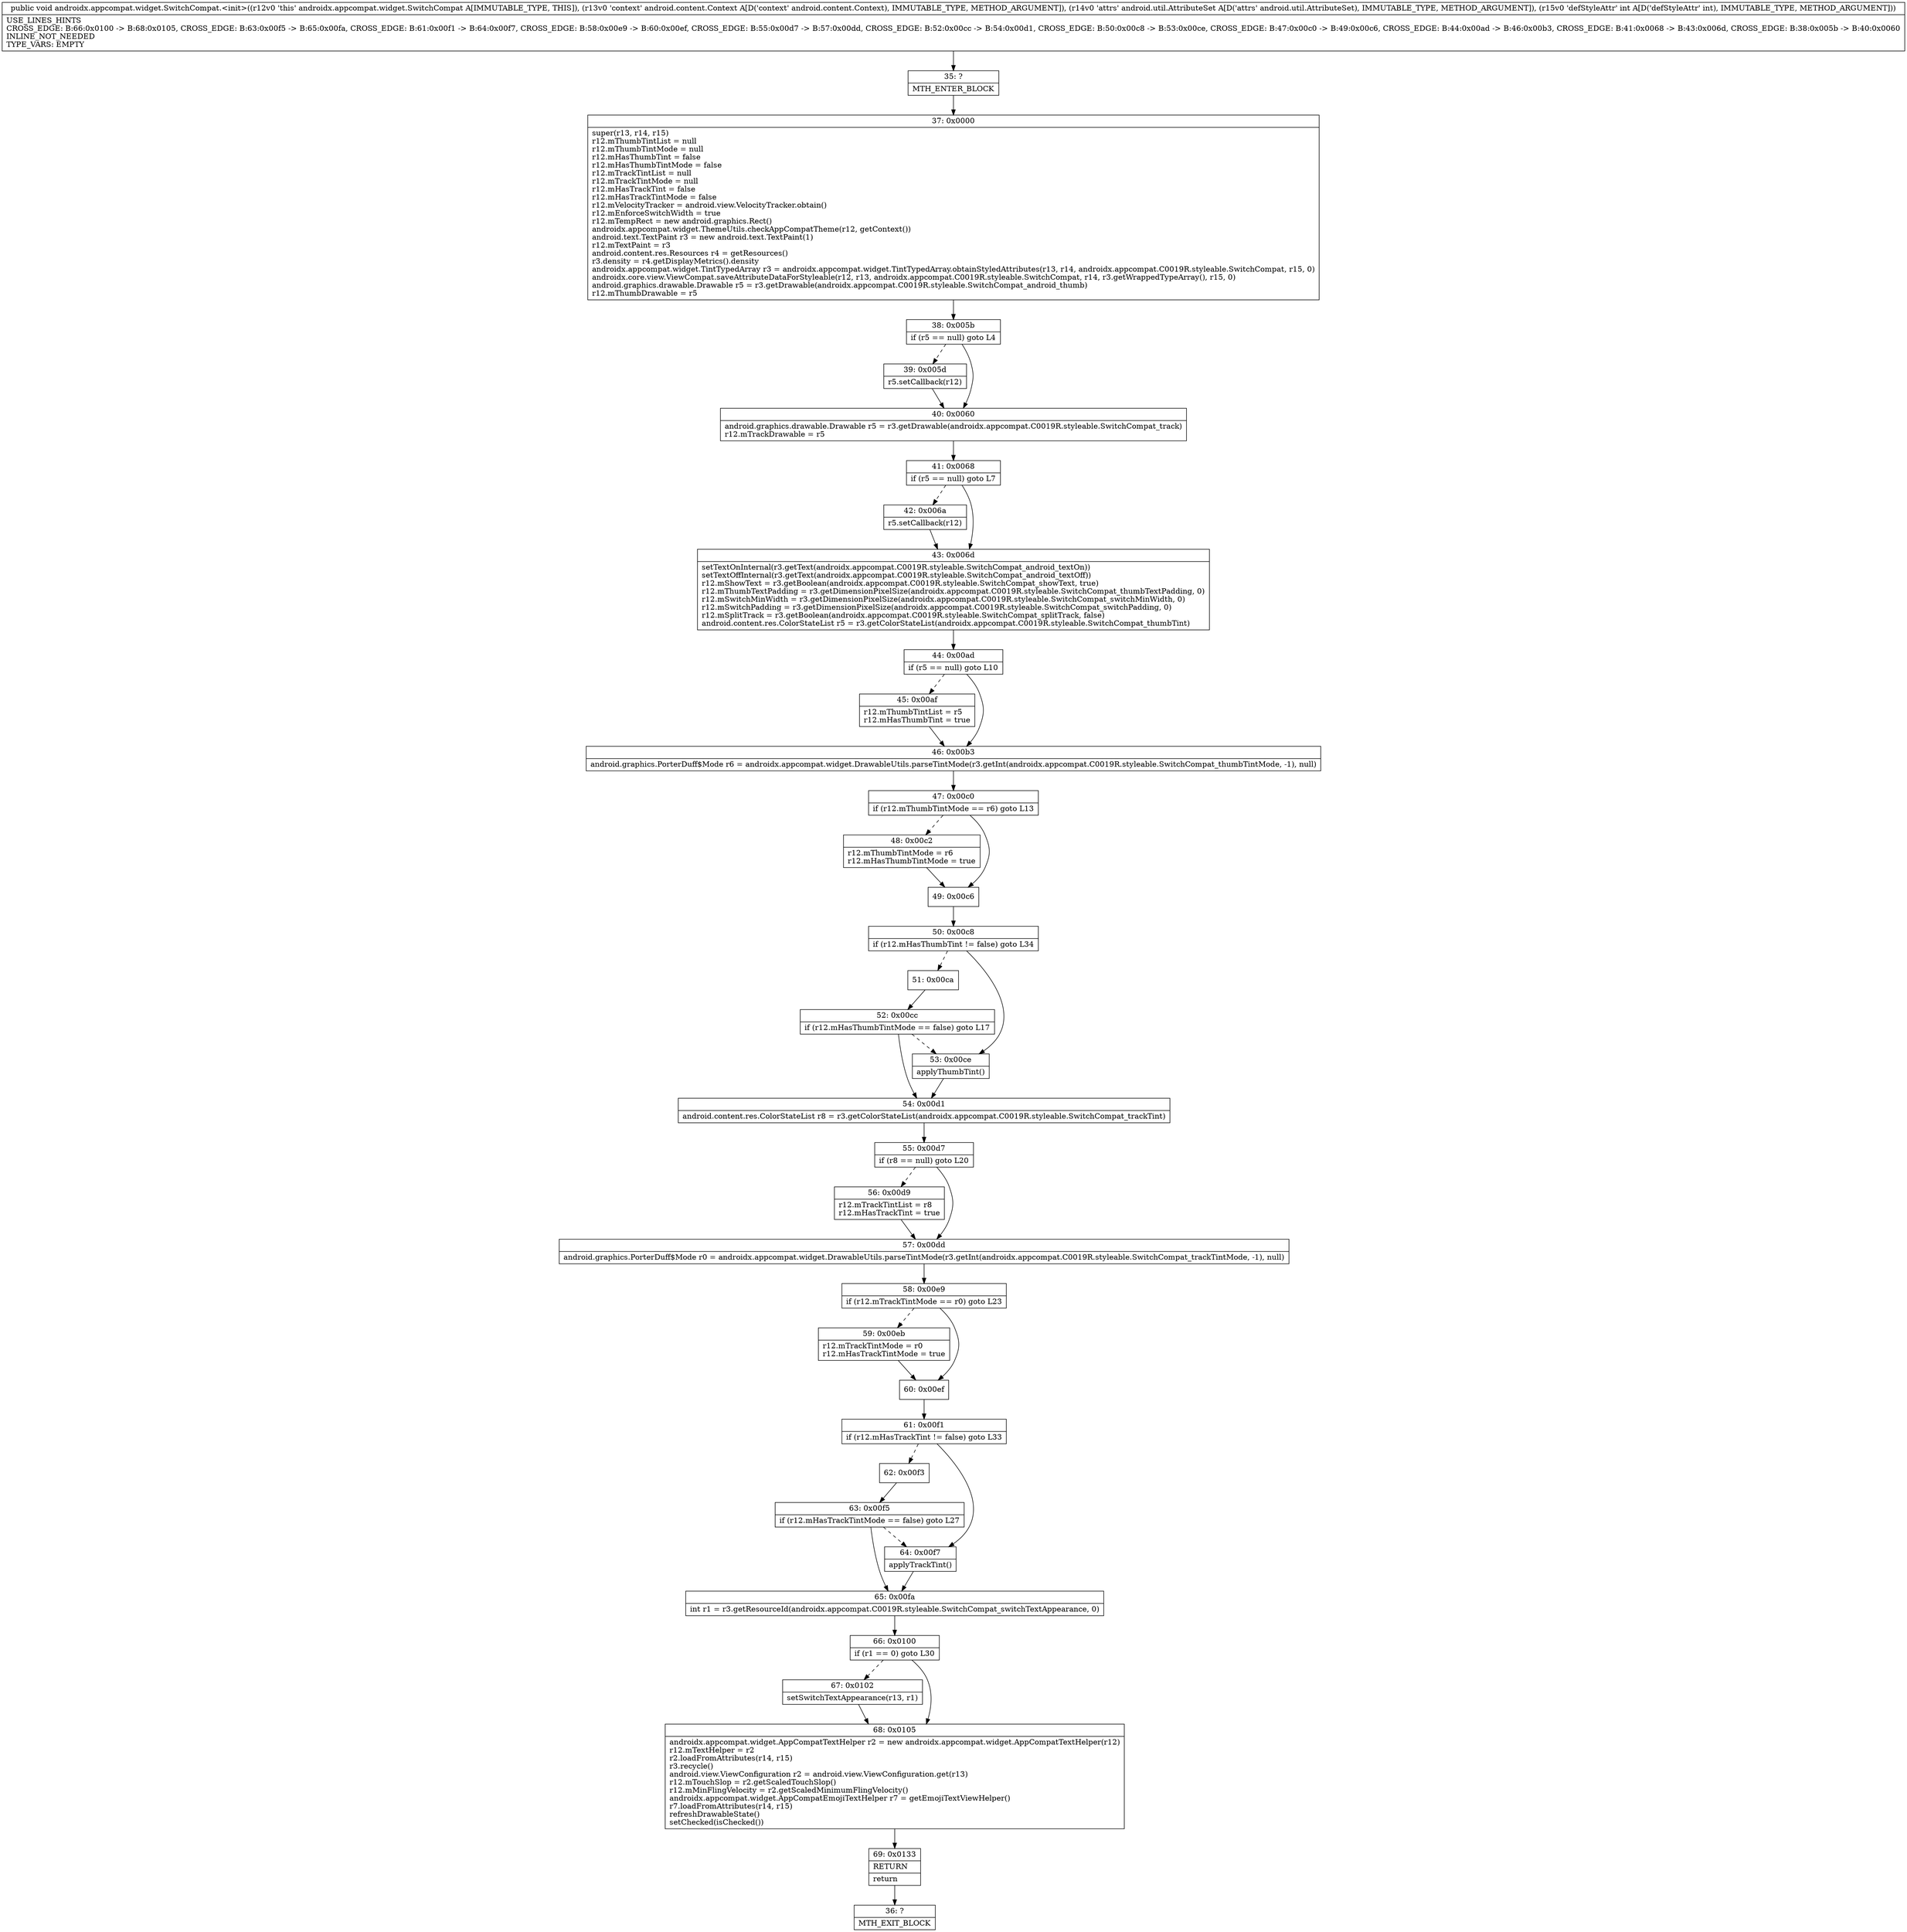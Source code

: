 digraph "CFG forandroidx.appcompat.widget.SwitchCompat.\<init\>(Landroid\/content\/Context;Landroid\/util\/AttributeSet;I)V" {
Node_35 [shape=record,label="{35\:\ ?|MTH_ENTER_BLOCK\l}"];
Node_37 [shape=record,label="{37\:\ 0x0000|super(r13, r14, r15)\lr12.mThumbTintList = null\lr12.mThumbTintMode = null\lr12.mHasThumbTint = false\lr12.mHasThumbTintMode = false\lr12.mTrackTintList = null\lr12.mTrackTintMode = null\lr12.mHasTrackTint = false\lr12.mHasTrackTintMode = false\lr12.mVelocityTracker = android.view.VelocityTracker.obtain()\lr12.mEnforceSwitchWidth = true\lr12.mTempRect = new android.graphics.Rect()\landroidx.appcompat.widget.ThemeUtils.checkAppCompatTheme(r12, getContext())\landroid.text.TextPaint r3 = new android.text.TextPaint(1)\lr12.mTextPaint = r3\landroid.content.res.Resources r4 = getResources()\lr3.density = r4.getDisplayMetrics().density\landroidx.appcompat.widget.TintTypedArray r3 = androidx.appcompat.widget.TintTypedArray.obtainStyledAttributes(r13, r14, androidx.appcompat.C0019R.styleable.SwitchCompat, r15, 0)\landroidx.core.view.ViewCompat.saveAttributeDataForStyleable(r12, r13, androidx.appcompat.C0019R.styleable.SwitchCompat, r14, r3.getWrappedTypeArray(), r15, 0)\landroid.graphics.drawable.Drawable r5 = r3.getDrawable(androidx.appcompat.C0019R.styleable.SwitchCompat_android_thumb)\lr12.mThumbDrawable = r5\l}"];
Node_38 [shape=record,label="{38\:\ 0x005b|if (r5 == null) goto L4\l}"];
Node_39 [shape=record,label="{39\:\ 0x005d|r5.setCallback(r12)\l}"];
Node_40 [shape=record,label="{40\:\ 0x0060|android.graphics.drawable.Drawable r5 = r3.getDrawable(androidx.appcompat.C0019R.styleable.SwitchCompat_track)\lr12.mTrackDrawable = r5\l}"];
Node_41 [shape=record,label="{41\:\ 0x0068|if (r5 == null) goto L7\l}"];
Node_42 [shape=record,label="{42\:\ 0x006a|r5.setCallback(r12)\l}"];
Node_43 [shape=record,label="{43\:\ 0x006d|setTextOnInternal(r3.getText(androidx.appcompat.C0019R.styleable.SwitchCompat_android_textOn))\lsetTextOffInternal(r3.getText(androidx.appcompat.C0019R.styleable.SwitchCompat_android_textOff))\lr12.mShowText = r3.getBoolean(androidx.appcompat.C0019R.styleable.SwitchCompat_showText, true)\lr12.mThumbTextPadding = r3.getDimensionPixelSize(androidx.appcompat.C0019R.styleable.SwitchCompat_thumbTextPadding, 0)\lr12.mSwitchMinWidth = r3.getDimensionPixelSize(androidx.appcompat.C0019R.styleable.SwitchCompat_switchMinWidth, 0)\lr12.mSwitchPadding = r3.getDimensionPixelSize(androidx.appcompat.C0019R.styleable.SwitchCompat_switchPadding, 0)\lr12.mSplitTrack = r3.getBoolean(androidx.appcompat.C0019R.styleable.SwitchCompat_splitTrack, false)\landroid.content.res.ColorStateList r5 = r3.getColorStateList(androidx.appcompat.C0019R.styleable.SwitchCompat_thumbTint)\l}"];
Node_44 [shape=record,label="{44\:\ 0x00ad|if (r5 == null) goto L10\l}"];
Node_45 [shape=record,label="{45\:\ 0x00af|r12.mThumbTintList = r5\lr12.mHasThumbTint = true\l}"];
Node_46 [shape=record,label="{46\:\ 0x00b3|android.graphics.PorterDuff$Mode r6 = androidx.appcompat.widget.DrawableUtils.parseTintMode(r3.getInt(androidx.appcompat.C0019R.styleable.SwitchCompat_thumbTintMode, \-1), null)\l}"];
Node_47 [shape=record,label="{47\:\ 0x00c0|if (r12.mThumbTintMode == r6) goto L13\l}"];
Node_48 [shape=record,label="{48\:\ 0x00c2|r12.mThumbTintMode = r6\lr12.mHasThumbTintMode = true\l}"];
Node_49 [shape=record,label="{49\:\ 0x00c6}"];
Node_50 [shape=record,label="{50\:\ 0x00c8|if (r12.mHasThumbTint != false) goto L34\l}"];
Node_51 [shape=record,label="{51\:\ 0x00ca}"];
Node_52 [shape=record,label="{52\:\ 0x00cc|if (r12.mHasThumbTintMode == false) goto L17\l}"];
Node_54 [shape=record,label="{54\:\ 0x00d1|android.content.res.ColorStateList r8 = r3.getColorStateList(androidx.appcompat.C0019R.styleable.SwitchCompat_trackTint)\l}"];
Node_55 [shape=record,label="{55\:\ 0x00d7|if (r8 == null) goto L20\l}"];
Node_56 [shape=record,label="{56\:\ 0x00d9|r12.mTrackTintList = r8\lr12.mHasTrackTint = true\l}"];
Node_57 [shape=record,label="{57\:\ 0x00dd|android.graphics.PorterDuff$Mode r0 = androidx.appcompat.widget.DrawableUtils.parseTintMode(r3.getInt(androidx.appcompat.C0019R.styleable.SwitchCompat_trackTintMode, \-1), null)\l}"];
Node_58 [shape=record,label="{58\:\ 0x00e9|if (r12.mTrackTintMode == r0) goto L23\l}"];
Node_59 [shape=record,label="{59\:\ 0x00eb|r12.mTrackTintMode = r0\lr12.mHasTrackTintMode = true\l}"];
Node_60 [shape=record,label="{60\:\ 0x00ef}"];
Node_61 [shape=record,label="{61\:\ 0x00f1|if (r12.mHasTrackTint != false) goto L33\l}"];
Node_62 [shape=record,label="{62\:\ 0x00f3}"];
Node_63 [shape=record,label="{63\:\ 0x00f5|if (r12.mHasTrackTintMode == false) goto L27\l}"];
Node_65 [shape=record,label="{65\:\ 0x00fa|int r1 = r3.getResourceId(androidx.appcompat.C0019R.styleable.SwitchCompat_switchTextAppearance, 0)\l}"];
Node_66 [shape=record,label="{66\:\ 0x0100|if (r1 == 0) goto L30\l}"];
Node_67 [shape=record,label="{67\:\ 0x0102|setSwitchTextAppearance(r13, r1)\l}"];
Node_68 [shape=record,label="{68\:\ 0x0105|androidx.appcompat.widget.AppCompatTextHelper r2 = new androidx.appcompat.widget.AppCompatTextHelper(r12)\lr12.mTextHelper = r2\lr2.loadFromAttributes(r14, r15)\lr3.recycle()\landroid.view.ViewConfiguration r2 = android.view.ViewConfiguration.get(r13)\lr12.mTouchSlop = r2.getScaledTouchSlop()\lr12.mMinFlingVelocity = r2.getScaledMinimumFlingVelocity()\landroidx.appcompat.widget.AppCompatEmojiTextHelper r7 = getEmojiTextViewHelper()\lr7.loadFromAttributes(r14, r15)\lrefreshDrawableState()\lsetChecked(isChecked())\l}"];
Node_69 [shape=record,label="{69\:\ 0x0133|RETURN\l|return\l}"];
Node_36 [shape=record,label="{36\:\ ?|MTH_EXIT_BLOCK\l}"];
Node_64 [shape=record,label="{64\:\ 0x00f7|applyTrackTint()\l}"];
Node_53 [shape=record,label="{53\:\ 0x00ce|applyThumbTint()\l}"];
MethodNode[shape=record,label="{public void androidx.appcompat.widget.SwitchCompat.\<init\>((r12v0 'this' androidx.appcompat.widget.SwitchCompat A[IMMUTABLE_TYPE, THIS]), (r13v0 'context' android.content.Context A[D('context' android.content.Context), IMMUTABLE_TYPE, METHOD_ARGUMENT]), (r14v0 'attrs' android.util.AttributeSet A[D('attrs' android.util.AttributeSet), IMMUTABLE_TYPE, METHOD_ARGUMENT]), (r15v0 'defStyleAttr' int A[D('defStyleAttr' int), IMMUTABLE_TYPE, METHOD_ARGUMENT]))  | USE_LINES_HINTS\lCROSS_EDGE: B:66:0x0100 \-\> B:68:0x0105, CROSS_EDGE: B:63:0x00f5 \-\> B:65:0x00fa, CROSS_EDGE: B:61:0x00f1 \-\> B:64:0x00f7, CROSS_EDGE: B:58:0x00e9 \-\> B:60:0x00ef, CROSS_EDGE: B:55:0x00d7 \-\> B:57:0x00dd, CROSS_EDGE: B:52:0x00cc \-\> B:54:0x00d1, CROSS_EDGE: B:50:0x00c8 \-\> B:53:0x00ce, CROSS_EDGE: B:47:0x00c0 \-\> B:49:0x00c6, CROSS_EDGE: B:44:0x00ad \-\> B:46:0x00b3, CROSS_EDGE: B:41:0x0068 \-\> B:43:0x006d, CROSS_EDGE: B:38:0x005b \-\> B:40:0x0060\lINLINE_NOT_NEEDED\lTYPE_VARS: EMPTY\l}"];
MethodNode -> Node_35;Node_35 -> Node_37;
Node_37 -> Node_38;
Node_38 -> Node_39[style=dashed];
Node_38 -> Node_40;
Node_39 -> Node_40;
Node_40 -> Node_41;
Node_41 -> Node_42[style=dashed];
Node_41 -> Node_43;
Node_42 -> Node_43;
Node_43 -> Node_44;
Node_44 -> Node_45[style=dashed];
Node_44 -> Node_46;
Node_45 -> Node_46;
Node_46 -> Node_47;
Node_47 -> Node_48[style=dashed];
Node_47 -> Node_49;
Node_48 -> Node_49;
Node_49 -> Node_50;
Node_50 -> Node_51[style=dashed];
Node_50 -> Node_53;
Node_51 -> Node_52;
Node_52 -> Node_53[style=dashed];
Node_52 -> Node_54;
Node_54 -> Node_55;
Node_55 -> Node_56[style=dashed];
Node_55 -> Node_57;
Node_56 -> Node_57;
Node_57 -> Node_58;
Node_58 -> Node_59[style=dashed];
Node_58 -> Node_60;
Node_59 -> Node_60;
Node_60 -> Node_61;
Node_61 -> Node_62[style=dashed];
Node_61 -> Node_64;
Node_62 -> Node_63;
Node_63 -> Node_64[style=dashed];
Node_63 -> Node_65;
Node_65 -> Node_66;
Node_66 -> Node_67[style=dashed];
Node_66 -> Node_68;
Node_67 -> Node_68;
Node_68 -> Node_69;
Node_69 -> Node_36;
Node_64 -> Node_65;
Node_53 -> Node_54;
}

